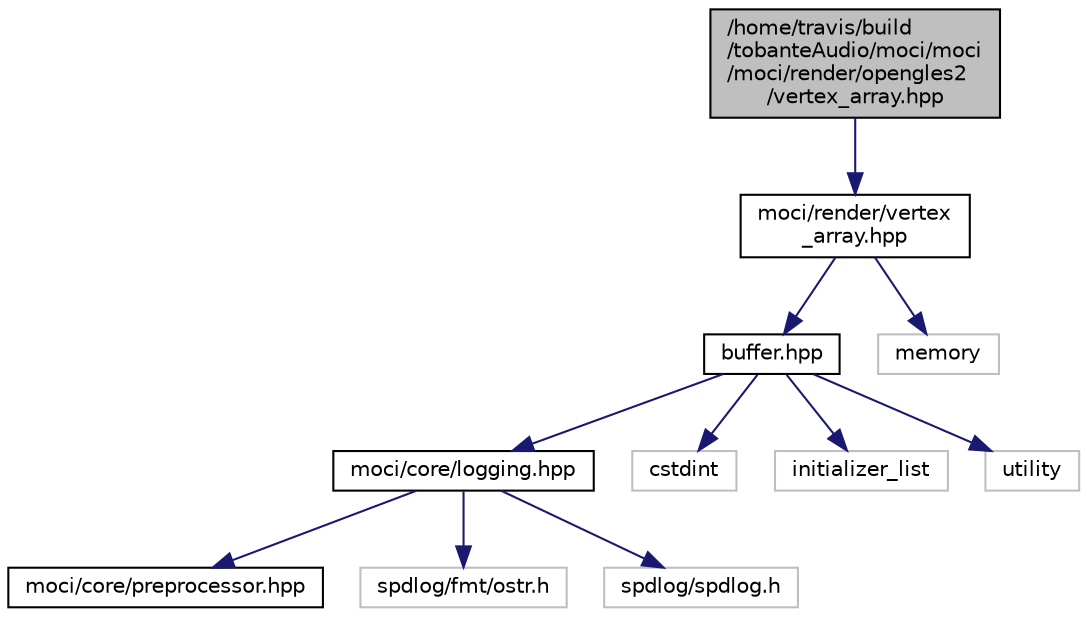 digraph "/home/travis/build/tobanteAudio/moci/moci/moci/render/opengles2/vertex_array.hpp"
{
  edge [fontname="Helvetica",fontsize="10",labelfontname="Helvetica",labelfontsize="10"];
  node [fontname="Helvetica",fontsize="10",shape=record];
  Node0 [label="/home/travis/build\l/tobanteAudio/moci/moci\l/moci/render/opengles2\l/vertex_array.hpp",height=0.2,width=0.4,color="black", fillcolor="grey75", style="filled", fontcolor="black"];
  Node0 -> Node1 [color="midnightblue",fontsize="10",style="solid",fontname="Helvetica"];
  Node1 [label="moci/render/vertex\l_array.hpp",height=0.2,width=0.4,color="black", fillcolor="white", style="filled",URL="$vertex__array_8hpp.html"];
  Node1 -> Node2 [color="midnightblue",fontsize="10",style="solid",fontname="Helvetica"];
  Node2 [label="buffer.hpp",height=0.2,width=0.4,color="black", fillcolor="white", style="filled",URL="$buffer_8hpp.html"];
  Node2 -> Node3 [color="midnightblue",fontsize="10",style="solid",fontname="Helvetica"];
  Node3 [label="moci/core/logging.hpp",height=0.2,width=0.4,color="black", fillcolor="white", style="filled",URL="$logging_8hpp.html"];
  Node3 -> Node4 [color="midnightblue",fontsize="10",style="solid",fontname="Helvetica"];
  Node4 [label="moci/core/preprocessor.hpp",height=0.2,width=0.4,color="black", fillcolor="white", style="filled",URL="$preprocessor_8hpp.html"];
  Node3 -> Node5 [color="midnightblue",fontsize="10",style="solid",fontname="Helvetica"];
  Node5 [label="spdlog/fmt/ostr.h",height=0.2,width=0.4,color="grey75", fillcolor="white", style="filled"];
  Node3 -> Node6 [color="midnightblue",fontsize="10",style="solid",fontname="Helvetica"];
  Node6 [label="spdlog/spdlog.h",height=0.2,width=0.4,color="grey75", fillcolor="white", style="filled"];
  Node2 -> Node7 [color="midnightblue",fontsize="10",style="solid",fontname="Helvetica"];
  Node7 [label="cstdint",height=0.2,width=0.4,color="grey75", fillcolor="white", style="filled"];
  Node2 -> Node8 [color="midnightblue",fontsize="10",style="solid",fontname="Helvetica"];
  Node8 [label="initializer_list",height=0.2,width=0.4,color="grey75", fillcolor="white", style="filled"];
  Node2 -> Node9 [color="midnightblue",fontsize="10",style="solid",fontname="Helvetica"];
  Node9 [label="utility",height=0.2,width=0.4,color="grey75", fillcolor="white", style="filled"];
  Node1 -> Node10 [color="midnightblue",fontsize="10",style="solid",fontname="Helvetica"];
  Node10 [label="memory",height=0.2,width=0.4,color="grey75", fillcolor="white", style="filled"];
}
